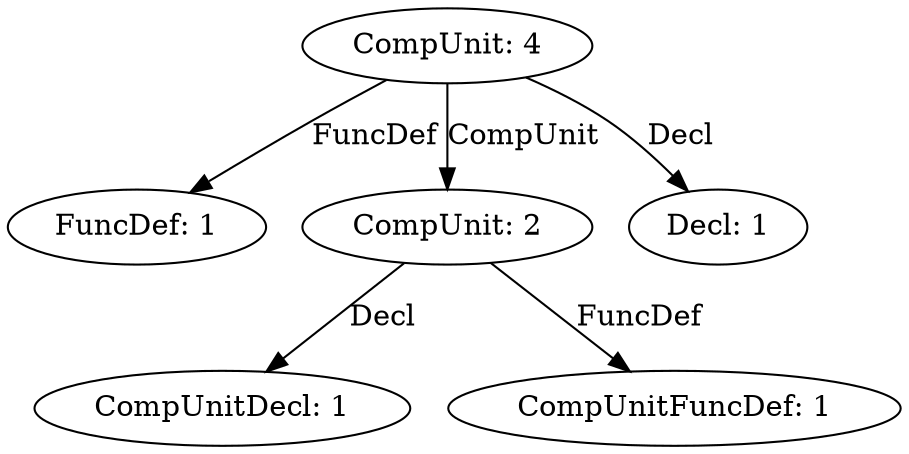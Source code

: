 digraph {
    0 [ label = "CompUnit: 4" ]
    1 [ label = "FuncDef: 1" ]
    2 [ label = "CompUnit: 2" ]
    3 [ label = "CompUnitDecl: 1" ]
    4 [ label = "CompUnitFuncDef: 1" ]
    5 [ label = "Decl: 1" ]
    0 -> 1 [ label = "FuncDef" ]
    0 -> 2 [ label = "CompUnit" ]
    2 -> 3 [ label = "Decl" ]
    2 -> 4 [ label = "FuncDef" ]
    0 -> 5 [ label = "Decl" ]
}

